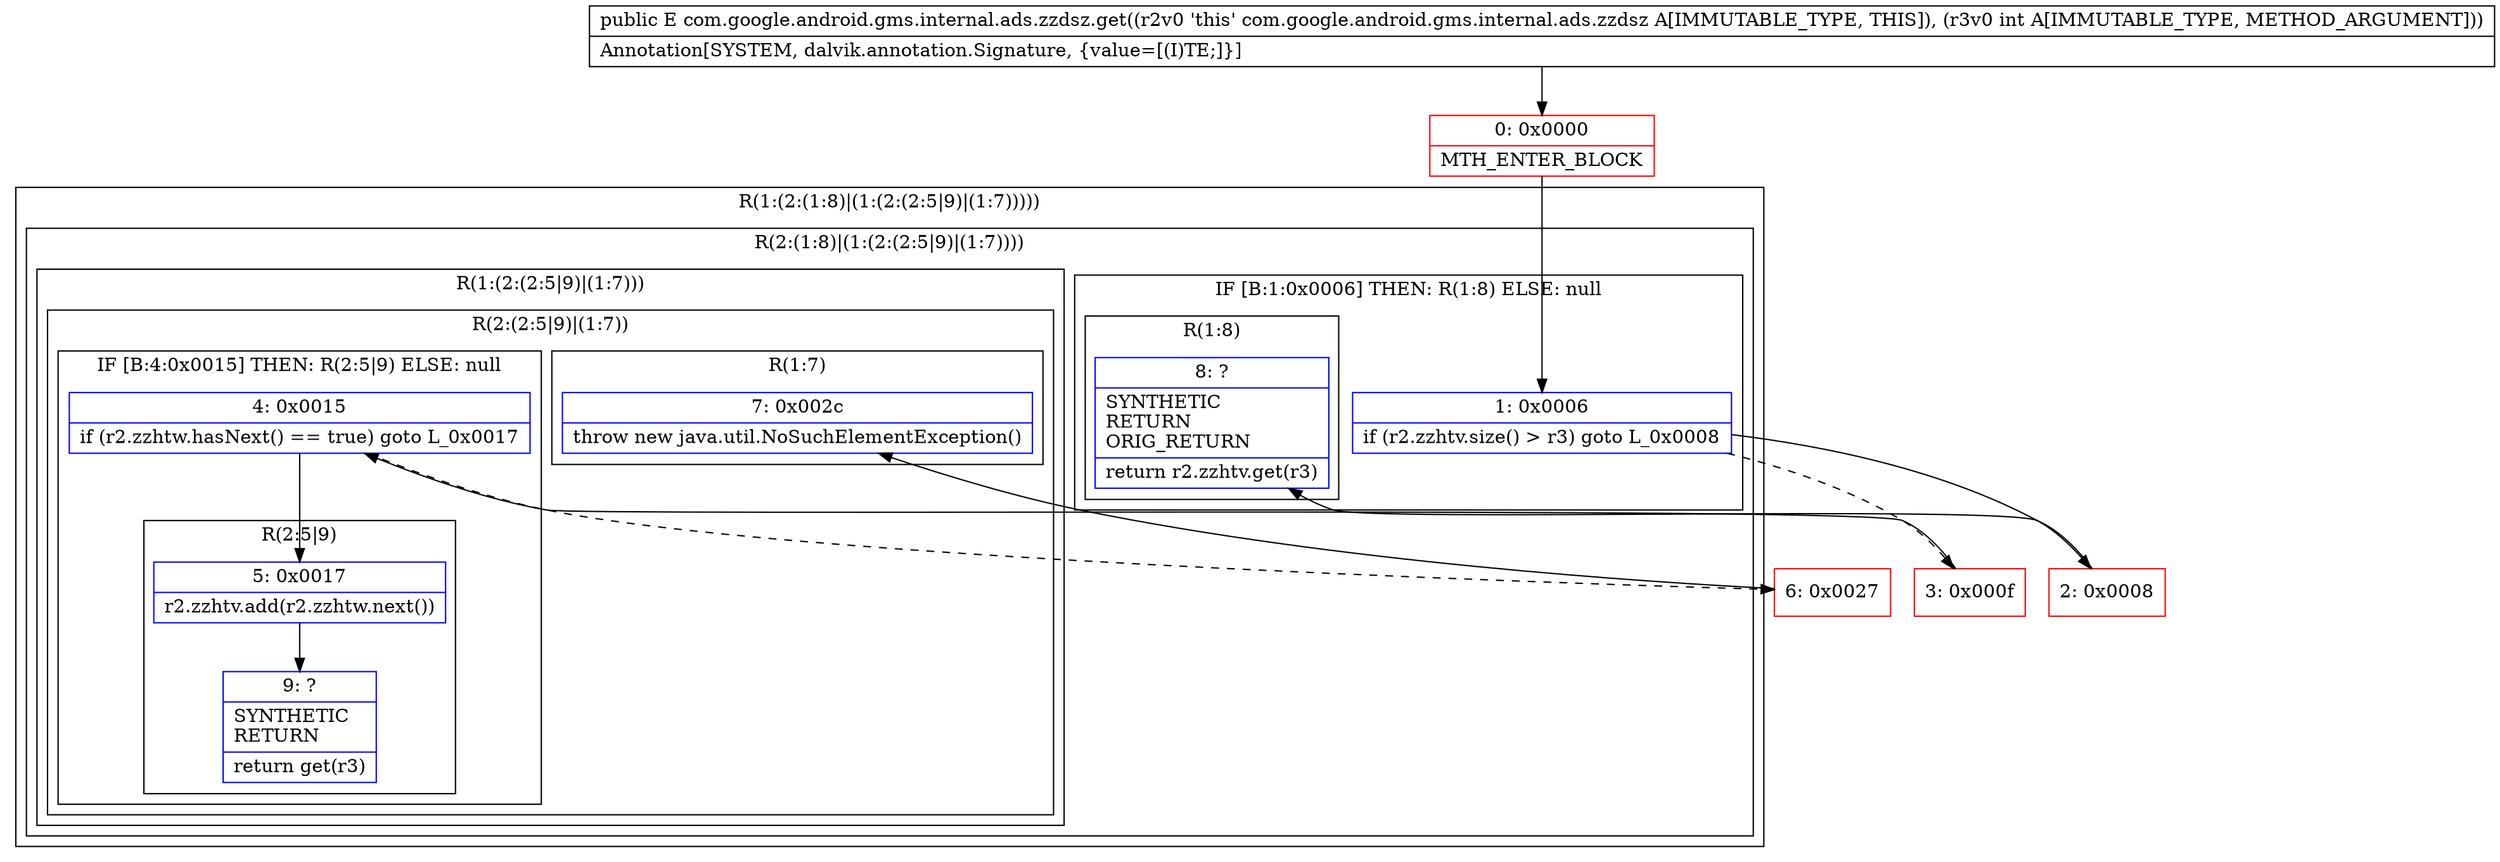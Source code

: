 digraph "CFG forcom.google.android.gms.internal.ads.zzdsz.get(I)Ljava\/lang\/Object;" {
subgraph cluster_Region_836306966 {
label = "R(1:(2:(1:8)|(1:(2:(2:5|9)|(1:7)))))";
node [shape=record,color=blue];
subgraph cluster_Region_506647575 {
label = "R(2:(1:8)|(1:(2:(2:5|9)|(1:7))))";
node [shape=record,color=blue];
subgraph cluster_IfRegion_389190000 {
label = "IF [B:1:0x0006] THEN: R(1:8) ELSE: null";
node [shape=record,color=blue];
Node_1 [shape=record,label="{1\:\ 0x0006|if (r2.zzhtv.size() \> r3) goto L_0x0008\l}"];
subgraph cluster_Region_288578597 {
label = "R(1:8)";
node [shape=record,color=blue];
Node_8 [shape=record,label="{8\:\ ?|SYNTHETIC\lRETURN\lORIG_RETURN\l|return r2.zzhtv.get(r3)\l}"];
}
}
subgraph cluster_Region_1758691245 {
label = "R(1:(2:(2:5|9)|(1:7)))";
node [shape=record,color=blue];
subgraph cluster_Region_1623821516 {
label = "R(2:(2:5|9)|(1:7))";
node [shape=record,color=blue];
subgraph cluster_IfRegion_1668495540 {
label = "IF [B:4:0x0015] THEN: R(2:5|9) ELSE: null";
node [shape=record,color=blue];
Node_4 [shape=record,label="{4\:\ 0x0015|if (r2.zzhtw.hasNext() == true) goto L_0x0017\l}"];
subgraph cluster_Region_1747616395 {
label = "R(2:5|9)";
node [shape=record,color=blue];
Node_5 [shape=record,label="{5\:\ 0x0017|r2.zzhtv.add(r2.zzhtw.next())\l}"];
Node_9 [shape=record,label="{9\:\ ?|SYNTHETIC\lRETURN\l|return get(r3)\l}"];
}
}
subgraph cluster_Region_469218868 {
label = "R(1:7)";
node [shape=record,color=blue];
Node_7 [shape=record,label="{7\:\ 0x002c|throw new java.util.NoSuchElementException()\l}"];
}
}
}
}
}
Node_0 [shape=record,color=red,label="{0\:\ 0x0000|MTH_ENTER_BLOCK\l}"];
Node_2 [shape=record,color=red,label="{2\:\ 0x0008}"];
Node_3 [shape=record,color=red,label="{3\:\ 0x000f}"];
Node_6 [shape=record,color=red,label="{6\:\ 0x0027}"];
MethodNode[shape=record,label="{public E com.google.android.gms.internal.ads.zzdsz.get((r2v0 'this' com.google.android.gms.internal.ads.zzdsz A[IMMUTABLE_TYPE, THIS]), (r3v0 int A[IMMUTABLE_TYPE, METHOD_ARGUMENT]))  | Annotation[SYSTEM, dalvik.annotation.Signature, \{value=[(I)TE;]\}]\l}"];
MethodNode -> Node_0;
Node_1 -> Node_2;
Node_1 -> Node_3[style=dashed];
Node_4 -> Node_5;
Node_4 -> Node_6[style=dashed];
Node_5 -> Node_9;
Node_0 -> Node_1;
Node_2 -> Node_8;
Node_3 -> Node_4;
Node_6 -> Node_7;
}

